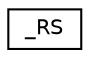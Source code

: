digraph "类继承关系图"
{
  edge [fontname="Helvetica",fontsize="10",labelfontname="Helvetica",labelfontsize="10"];
  node [fontname="Helvetica",fontsize="10",shape=record];
  rankdir="LR";
  Node0 [label="_RS",height=0.2,width=0.4,color="black", fillcolor="white", style="filled",URL="$struct___r_s.html"];
}
